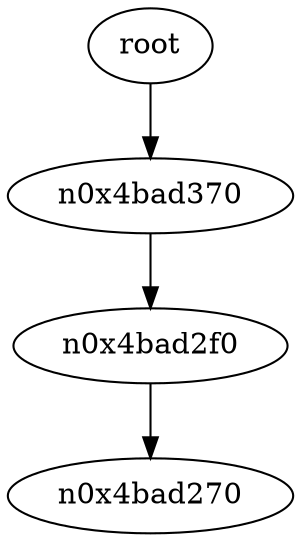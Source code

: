 digraph G {
n0x4bad1f0 [label="root"];
n0x4bad1f0 -> n0x4bad370;
n0x4bad370 -> n0x4bad2f0;
n0x4bad2f0 -> n0x4bad270;
}
